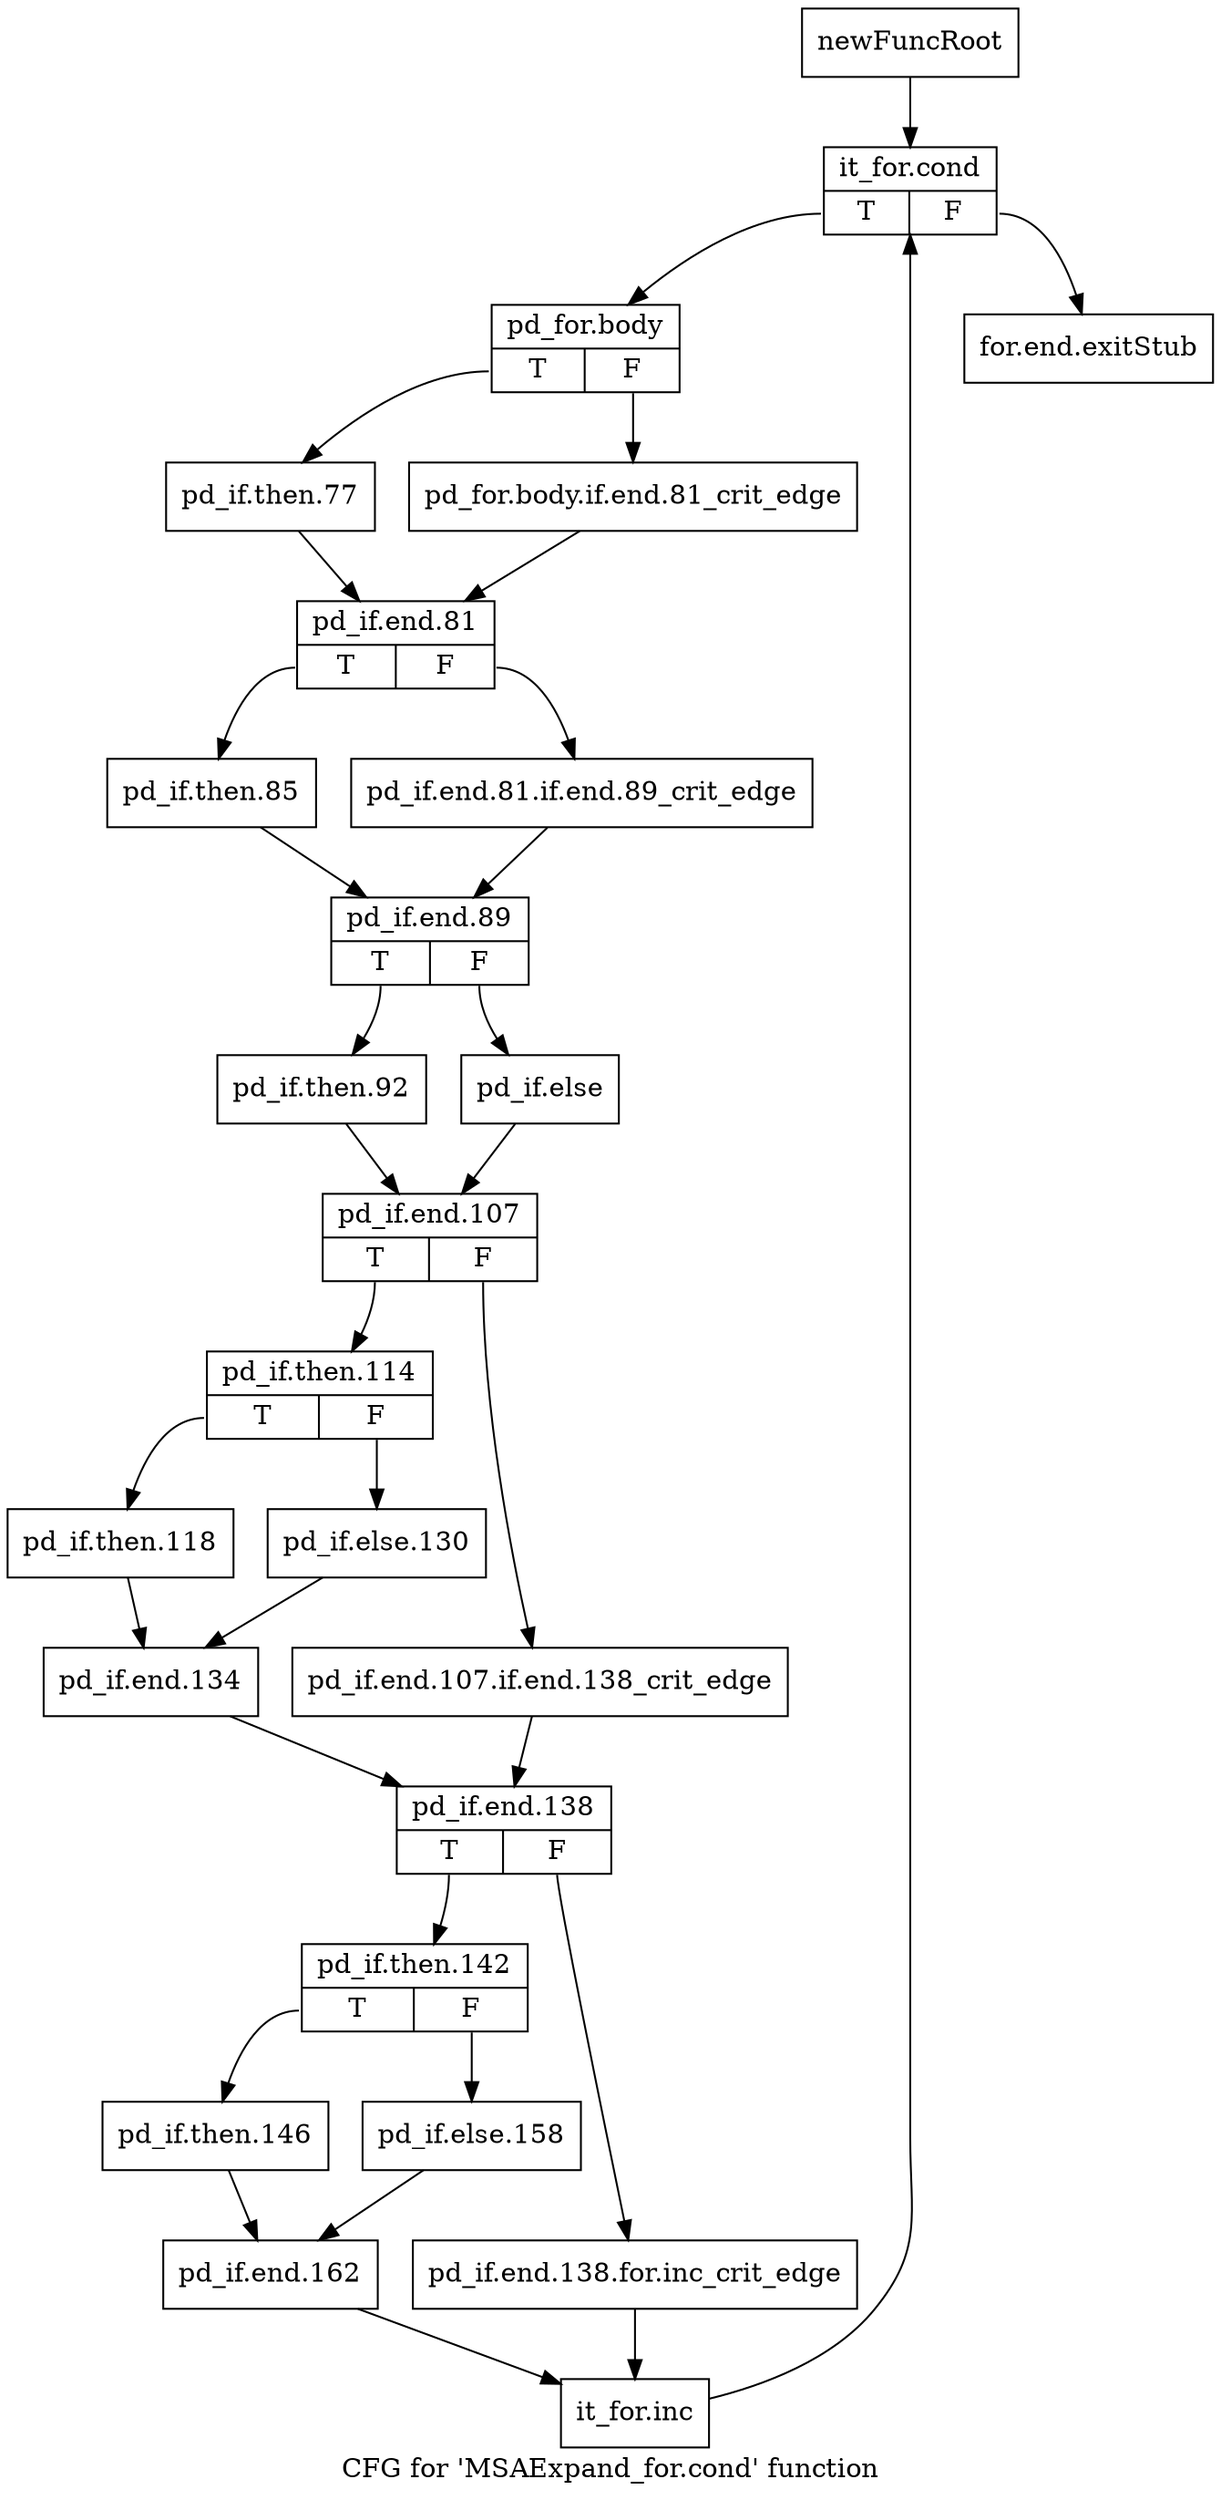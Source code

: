 digraph "CFG for 'MSAExpand_for.cond' function" {
	label="CFG for 'MSAExpand_for.cond' function";

	Node0x3349b80 [shape=record,label="{newFuncRoot}"];
	Node0x3349b80 -> Node0x3349c20;
	Node0x3349bd0 [shape=record,label="{for.end.exitStub}"];
	Node0x3349c20 [shape=record,label="{it_for.cond|{<s0>T|<s1>F}}"];
	Node0x3349c20:s0 -> Node0x3349c70;
	Node0x3349c20:s1 -> Node0x3349bd0;
	Node0x3349c70 [shape=record,label="{pd_for.body|{<s0>T|<s1>F}}"];
	Node0x3349c70:s0 -> Node0x3349d10;
	Node0x3349c70:s1 -> Node0x3349cc0;
	Node0x3349cc0 [shape=record,label="{pd_for.body.if.end.81_crit_edge}"];
	Node0x3349cc0 -> Node0x3349d60;
	Node0x3349d10 [shape=record,label="{pd_if.then.77}"];
	Node0x3349d10 -> Node0x3349d60;
	Node0x3349d60 [shape=record,label="{pd_if.end.81|{<s0>T|<s1>F}}"];
	Node0x3349d60:s0 -> Node0x3349e00;
	Node0x3349d60:s1 -> Node0x3349db0;
	Node0x3349db0 [shape=record,label="{pd_if.end.81.if.end.89_crit_edge}"];
	Node0x3349db0 -> Node0x3349e50;
	Node0x3349e00 [shape=record,label="{pd_if.then.85}"];
	Node0x3349e00 -> Node0x3349e50;
	Node0x3349e50 [shape=record,label="{pd_if.end.89|{<s0>T|<s1>F}}"];
	Node0x3349e50:s0 -> Node0x3349ef0;
	Node0x3349e50:s1 -> Node0x3349ea0;
	Node0x3349ea0 [shape=record,label="{pd_if.else}"];
	Node0x3349ea0 -> Node0x3349f40;
	Node0x3349ef0 [shape=record,label="{pd_if.then.92}"];
	Node0x3349ef0 -> Node0x3349f40;
	Node0x3349f40 [shape=record,label="{pd_if.end.107|{<s0>T|<s1>F}}"];
	Node0x3349f40:s0 -> Node0x3349fe0;
	Node0x3349f40:s1 -> Node0x3349f90;
	Node0x3349f90 [shape=record,label="{pd_if.end.107.if.end.138_crit_edge}"];
	Node0x3349f90 -> Node0x334a120;
	Node0x3349fe0 [shape=record,label="{pd_if.then.114|{<s0>T|<s1>F}}"];
	Node0x3349fe0:s0 -> Node0x334a080;
	Node0x3349fe0:s1 -> Node0x334a030;
	Node0x334a030 [shape=record,label="{pd_if.else.130}"];
	Node0x334a030 -> Node0x334a0d0;
	Node0x334a080 [shape=record,label="{pd_if.then.118}"];
	Node0x334a080 -> Node0x334a0d0;
	Node0x334a0d0 [shape=record,label="{pd_if.end.134}"];
	Node0x334a0d0 -> Node0x334a120;
	Node0x334a120 [shape=record,label="{pd_if.end.138|{<s0>T|<s1>F}}"];
	Node0x334a120:s0 -> Node0x334a1c0;
	Node0x334a120:s1 -> Node0x334a170;
	Node0x334a170 [shape=record,label="{pd_if.end.138.for.inc_crit_edge}"];
	Node0x334a170 -> Node0x334a300;
	Node0x334a1c0 [shape=record,label="{pd_if.then.142|{<s0>T|<s1>F}}"];
	Node0x334a1c0:s0 -> Node0x334a260;
	Node0x334a1c0:s1 -> Node0x334a210;
	Node0x334a210 [shape=record,label="{pd_if.else.158}"];
	Node0x334a210 -> Node0x334a2b0;
	Node0x334a260 [shape=record,label="{pd_if.then.146}"];
	Node0x334a260 -> Node0x334a2b0;
	Node0x334a2b0 [shape=record,label="{pd_if.end.162}"];
	Node0x334a2b0 -> Node0x334a300;
	Node0x334a300 [shape=record,label="{it_for.inc}"];
	Node0x334a300 -> Node0x3349c20;
}
